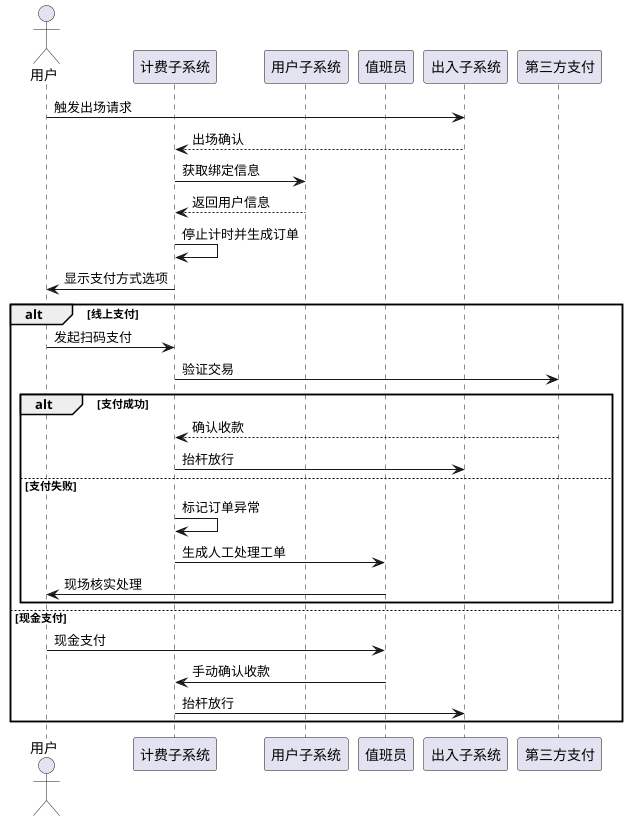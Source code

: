 @startuml
actor 用户
participant "计费子系统" as 计费
participant "用户子系统" as 用户库
participant "值班员" as 值班员

用户  -> 出入子系统: 触发出场请求
出入子系统 --> 计费: 出场确认
计费 -> 用户库: 获取绑定信息
用户库 --> 计费: 返回用户信息
计费 -> 计费: 停止计时并生成订单
计费 -> 用户: 显示支付方式选项

alt 线上支付
  用户 -> 计费: 发起扫码支付
  计费 -> 第三方支付: 验证交易
  alt 支付成功
    第三方支付 --> 计费: 确认收款
    计费 -> 出入子系统: 抬杆放行
  else 支付失败
    计费 -> 计费: 标记订单异常
    计费 -> 值班员: 生成人工处理工单
    值班员 -> 用户: 现场核实处理
  end
else 现金支付
  用户 -> 值班员: 现金支付
  值班员 -> 计费: 手动确认收款
  计费 -> 出入子系统: 抬杆放行
end
@enduml